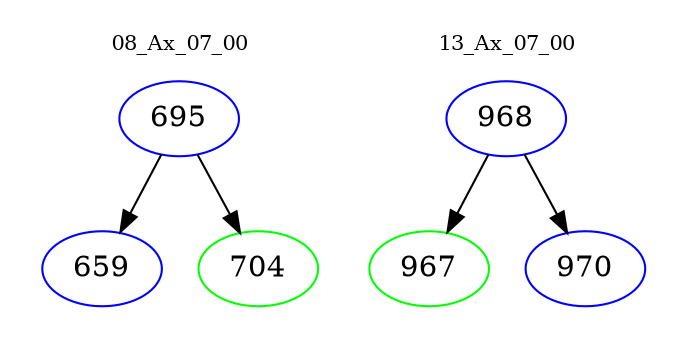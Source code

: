 digraph{
subgraph cluster_0 {
color = white
label = "08_Ax_07_00";
fontsize=10;
T0_695 [label="695", color="blue"]
T0_695 -> T0_659 [color="black"]
T0_659 [label="659", color="blue"]
T0_695 -> T0_704 [color="black"]
T0_704 [label="704", color="green"]
}
subgraph cluster_1 {
color = white
label = "13_Ax_07_00";
fontsize=10;
T1_968 [label="968", color="blue"]
T1_968 -> T1_967 [color="black"]
T1_967 [label="967", color="green"]
T1_968 -> T1_970 [color="black"]
T1_970 [label="970", color="blue"]
}
}
